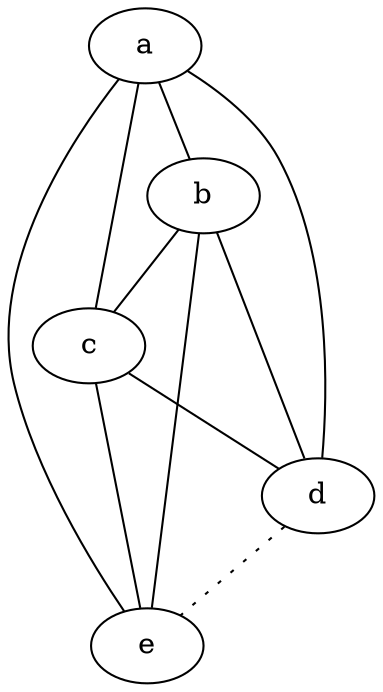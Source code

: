 graph {
a -- b;
a -- c;
a -- d;
a -- e;
b -- c;
b -- d;
b -- e;
c -- d;
c -- e;
d -- e [style=dotted];
}
